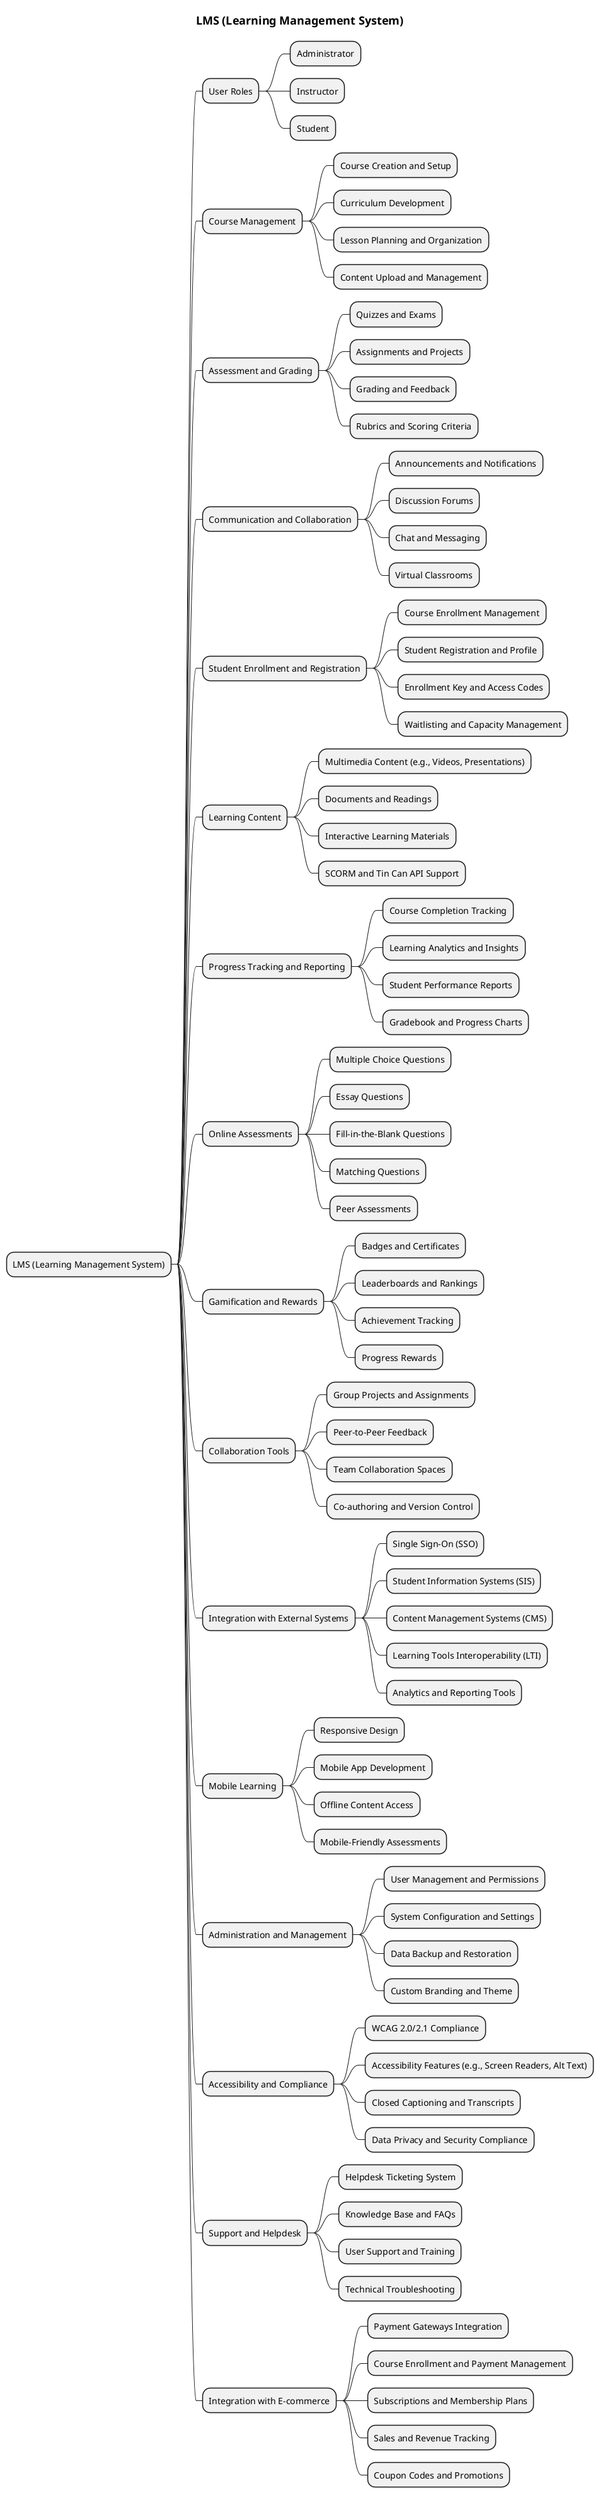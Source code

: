 @startmindmap

title = LMS (Learning Management System)
* LMS (Learning Management System)
** User Roles
*** Administrator
*** Instructor
*** Student
** Course Management
*** Course Creation and Setup
*** Curriculum Development
*** Lesson Planning and Organization
*** Content Upload and Management
** Assessment and Grading
*** Quizzes and Exams
*** Assignments and Projects
*** Grading and Feedback
*** Rubrics and Scoring Criteria
** Communication and Collaboration
*** Announcements and Notifications
*** Discussion Forums
*** Chat and Messaging
*** Virtual Classrooms
** Student Enrollment and Registration
*** Course Enrollment Management
*** Student Registration and Profile
*** Enrollment Key and Access Codes
*** Waitlisting and Capacity Management
** Learning Content
*** Multimedia Content (e.g., Videos, Presentations)
*** Documents and Readings
*** Interactive Learning Materials
*** SCORM and Tin Can API Support
** Progress Tracking and Reporting
*** Course Completion Tracking
*** Learning Analytics and Insights
*** Student Performance Reports
*** Gradebook and Progress Charts
** Online Assessments
*** Multiple Choice Questions
*** Essay Questions
*** Fill-in-the-Blank Questions
*** Matching Questions
*** Peer Assessments
** Gamification and Rewards
*** Badges and Certificates
*** Leaderboards and Rankings
*** Achievement Tracking
*** Progress Rewards
** Collaboration Tools
*** Group Projects and Assignments
*** Peer-to-Peer Feedback
*** Team Collaboration Spaces
*** Co-authoring and Version Control
** Integration with External Systems
*** Single Sign-On (SSO)
*** Student Information Systems (SIS)
*** Content Management Systems (CMS)
*** Learning Tools Interoperability (LTI)
*** Analytics and Reporting Tools
** Mobile Learning
*** Responsive Design
*** Mobile App Development
*** Offline Content Access
*** Mobile-Friendly Assessments
** Administration and Management
*** User Management and Permissions
*** System Configuration and Settings
*** Data Backup and Restoration
*** Custom Branding and Theme
** Accessibility and Compliance
*** WCAG 2.0/2.1 Compliance
*** Accessibility Features (e.g., Screen Readers, Alt Text)
*** Closed Captioning and Transcripts
*** Data Privacy and Security Compliance
** Support and Helpdesk
*** Helpdesk Ticketing System
*** Knowledge Base and FAQs
*** User Support and Training
*** Technical Troubleshooting
** Integration with E-commerce
*** Payment Gateways Integration
*** Course Enrollment and Payment Management
*** Subscriptions and Membership Plans
*** Sales and Revenue Tracking
*** Coupon Codes and Promotions

@endmindmap
